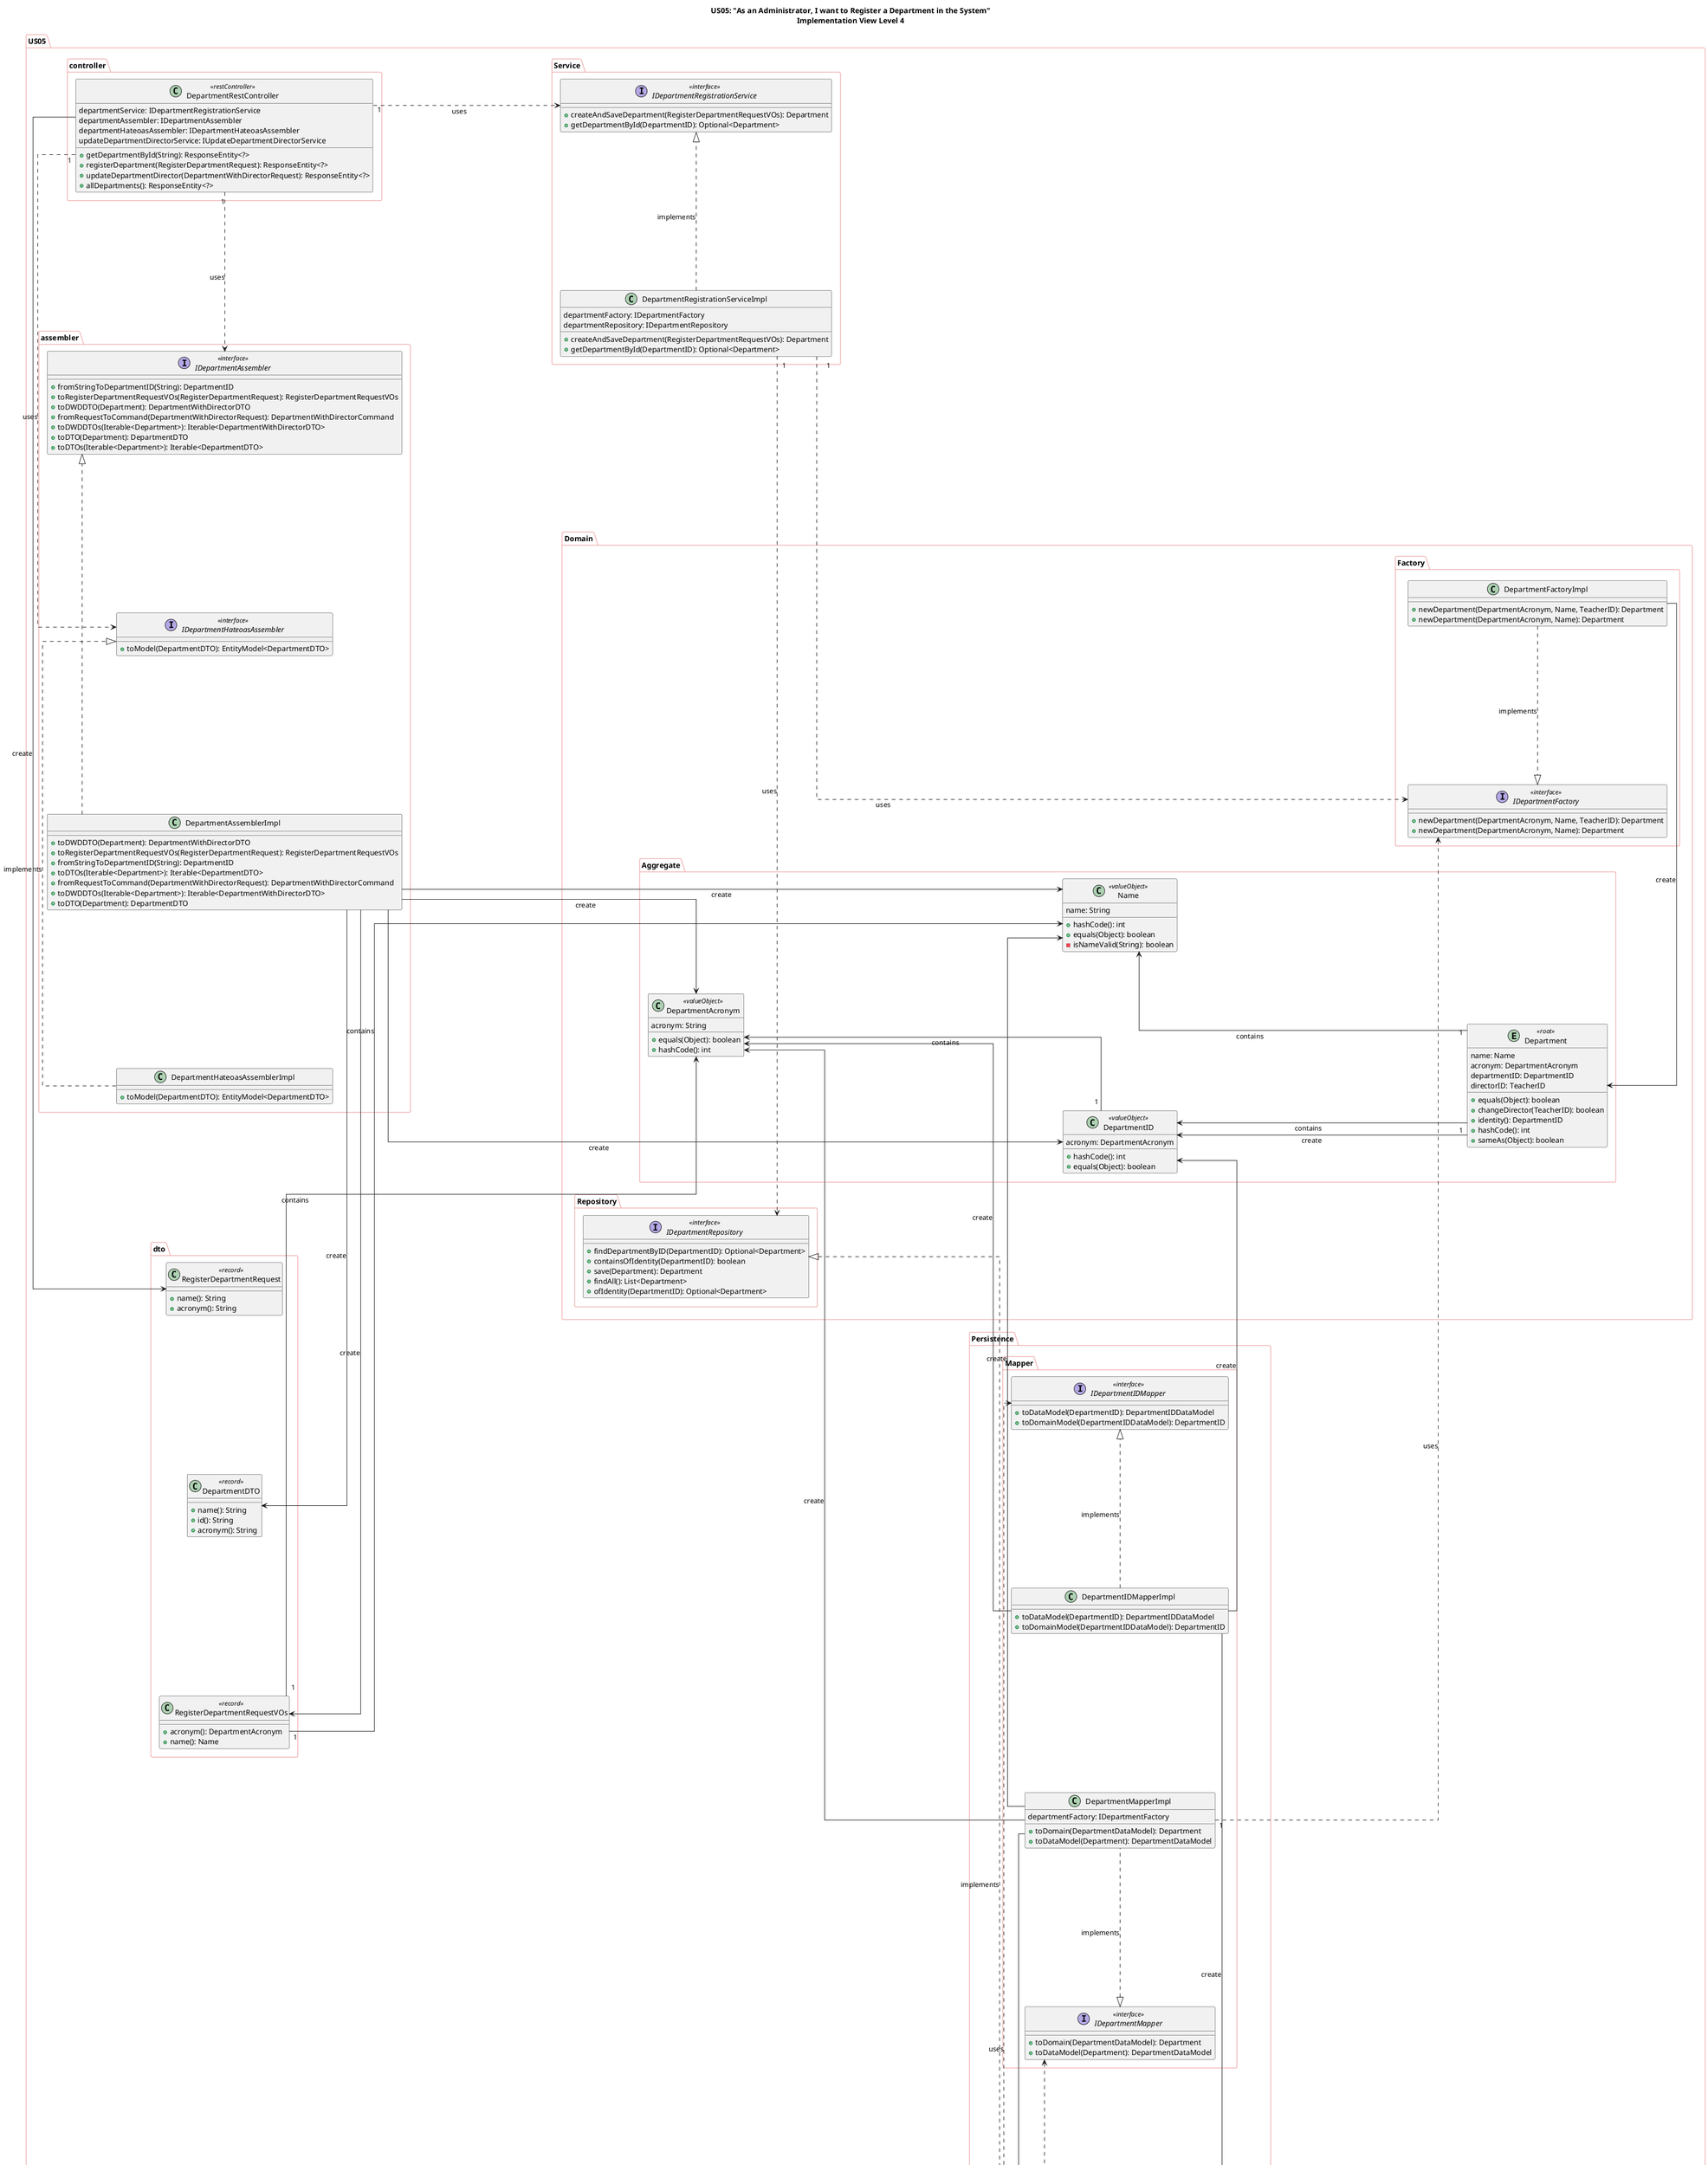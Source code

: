 @startuml
skinparam linetype ortho
skinparam ranksep 300
skinparam nodesep 300
skinparam packageBorderColor #F0B0B0
skinparam arrowThickness 1
left to right direction


title US05: "As an Administrator, I want to Register a Department in the System"\nImplementation View Level 4

package US05 {
'--- Controller ---
package controller {
  class DepartmentRestController <<restController>> {
    departmentService: IDepartmentRegistrationService
    departmentAssembler: IDepartmentAssembler
    departmentHateoasAssembler: IDepartmentHateoasAssembler
    updateDepartmentDirectorService: IUpdateDepartmentDirectorService
    + getDepartmentById(String): ResponseEntity<?>
    + registerDepartment(RegisterDepartmentRequest): ResponseEntity<?>
    + updateDepartmentDirector(DepartmentWithDirectorRequest): ResponseEntity<?>
    + allDepartments(): ResponseEntity<?>
  }
}

'--- Assembler ---
package assembler {
interface IDepartmentAssembler << interface >> {
  + fromStringToDepartmentID(String): DepartmentID
  + toRegisterDepartmentRequestVOs(RegisterDepartmentRequest): RegisterDepartmentRequestVOs
  + toDWDDTO(Department): DepartmentWithDirectorDTO
  + fromRequestToCommand(DepartmentWithDirectorRequest): DepartmentWithDirectorCommand
  + toDWDDTOs(Iterable<Department>): Iterable<DepartmentWithDirectorDTO>
  + toDTO(Department): DepartmentDTO
  + toDTOs(Iterable<Department>): Iterable<DepartmentDTO>
}

class DepartmentAssemblerImpl {
  + toDWDDTO(Department): DepartmentWithDirectorDTO
  + toRegisterDepartmentRequestVOs(RegisterDepartmentRequest): RegisterDepartmentRequestVOs
  + fromStringToDepartmentID(String): DepartmentID
  + toDTOs(Iterable<Department>): Iterable<DepartmentDTO>
  + fromRequestToCommand(DepartmentWithDirectorRequest): DepartmentWithDirectorCommand
  + toDWDDTOs(Iterable<Department>): Iterable<DepartmentWithDirectorDTO>
  + toDTO(Department): DepartmentDTO
}

class DepartmentHateoasAssemblerImpl {
  + toModel(DepartmentDTO): EntityModel<DepartmentDTO>
}
interface IDepartmentHateoasAssembler << interface >> {
  + toModel(DepartmentDTO): EntityModel<DepartmentDTO>
}
}

package dto {
class DepartmentDTO << record >> {
  + name(): String
  + id(): String
  + acronym(): String
}
class RegisterDepartmentRequest << record >> {
  + name(): String
  + acronym(): String
}
class RegisterDepartmentRequestVOs << record >> {
  + acronym(): DepartmentAcronym
  + name(): Name
}

}

'--- Services & Interfaces ---
package Service {
    'skinparam PackageBorderColor White
    interface IDepartmentRegistrationService << interface >> {
      + createAndSaveDepartment(RegisterDepartmentRequestVOs): Department
      + getDepartmentById(DepartmentID): Optional<Department>
    }
    class DepartmentRegistrationServiceImpl {
      departmentFactory: IDepartmentFactory
      departmentRepository: IDepartmentRepository
      + createAndSaveDepartment(RegisterDepartmentRequestVOs): Department
      + getDepartmentById(DepartmentID): Optional<Department>
    }
}

'--- DOMAIN ---
package Domain {

'--- Factories & Interfaces ---
package Factory {
    together{
    interface IDepartmentFactory << interface >> {
      + newDepartment(DepartmentAcronym, Name, TeacherID): Department
      + newDepartment(DepartmentAcronym, Name): Department
    }

    class DepartmentFactoryImpl {
      + newDepartment(DepartmentAcronym, Name, TeacherID): Department
      + newDepartment(DepartmentAcronym, Name): Department
    }
    }
}
'--- Department Aggregate ---
package Aggregate {
entity Department <<root>> {
  + equals(Object): boolean
  + changeDirector(TeacherID): boolean
  + identity(): DepartmentID
  + hashCode(): int
  + sameAs(Object): boolean
   name: Name
   acronym: DepartmentAcronym
   departmentID: DepartmentID
   directorID: TeacherID
}

class DepartmentAcronym << valueObject >> {
  + equals(Object): boolean
  + hashCode(): int
   acronym: String
}
class DepartmentID << valueObject >>{
  + hashCode(): int
  + equals(Object): boolean
   acronym: DepartmentAcronym
}
class Name << valueObject >>{
  + hashCode(): int
  + equals(Object): boolean
  - isNameValid(String): boolean
   name: String
}
}
'--- Repository IREPO---
package Repository {
  interface IDepartmentRepository << interface >> {
    + findDepartmentByID(DepartmentID): Optional<Department>
    + containsOfIdentity(DepartmentID): boolean
    + save(Department): Department
    + findAll(): List<Department>
    + ofIdentity(DepartmentID): Optional<Department>
  }
  }
}
package Persistence {
  '--- Mappers ---
  package Mapper {
    interface IDepartmentIDMapper << interface >> {
      + toDataModel(DepartmentID): DepartmentIDDataModel
      + toDomainModel(DepartmentIDDataModel): DepartmentID
    }
    class DepartmentIDMapperImpl {
      + toDataModel(DepartmentID): DepartmentIDDataModel
      + toDomainModel(DepartmentIDDataModel): DepartmentID
    }

    interface IDepartmentMapper << interface >> {
      + toDomain(DepartmentDataModel): Department
      + toDataModel(Department): DepartmentDataModel
    }
    class DepartmentMapperImpl {
      + toDomain(DepartmentDataModel): Department
      + toDataModel(Department): DepartmentDataModel
       departmentFactory: IDepartmentFactory
    }
  }

    '--- Data Models ---
    package DataModel {
    class DepartmentDataModel <<dataModel>> {
      - id: DepartmentIDDataModel
      - name: String
      - acronym: String
      + equals(Object): boolean
      + hashCode(): int
    }


    class DepartmentIDDataModel <<dataModel>>{
      - departmentID: String
      + equals(Object): boolean
      + hashCode(): int
       departmentID: String
    }
    }
    '--- Repositories ---
package RepositorySpringData {
  interface IDepartmentRepositorySpringData << interface >> {
    + save(DepartmentDataModel): DepartmentDataModel
    + findAll(): List<DepartmentDataModel>
    + existsById(DepartmentIDDataModel): boolean
    + findById(DepartmentIDDataModel): Optional<DepartmentDataModel>
  }
  class DepartmentRepositorySpringDataImpl {
    + save(Department): Department
    + findAll(): List<Department>
    + containsOfIdentity(DepartmentID): boolean
    + findDepartmentByID(DepartmentID): Optional<Department>
    + ofIdentity(DepartmentID): Optional<Department>
    departmentMapper: IDepartmentMapper
    idMapper: IDepartmentIDMapper
    departmentRepositorySpringData: IDepartmentRepositorySpringData
  }
}
}



RegisterDepartmentRequest <-left- DepartmentRestController : "«create»"
DepartmentRestController "1" .right.> IDepartmentAssembler : "uses"
DepartmentRestController "1" .right.> IDepartmentHateoasAssembler : "uses"
DepartmentRestController "1" .right.> IDepartmentRegistrationService : "uses"

DepartmentAssemblerImpl -right-> DepartmentAcronym : "«create»"
DepartmentAssemblerImpl -right-> DepartmentDTO : "«create»"
DepartmentAssemblerImpl -right-> DepartmentID : "«create»"
DepartmentAssemblerImpl .right.|>  IDepartmentAssembler
DepartmentAssemblerImpl -right-> Name : "«create»"
DepartmentAssemblerImpl -right-> RegisterDepartmentRequestVOs : "«create»"

DepartmentHateoasAssemblerImpl .right.|> IDepartmentHateoasAssembler : "implements"

RegisterDepartmentRequestVOs "1" -down-> Name : "contains"
RegisterDepartmentRequestVOs "1" -down-> DepartmentAcronym : "contains"

DepartmentRegistrationServiceImpl "1" .right.> IDepartmentFactory : "uses"
DepartmentRegistrationServiceImpl .right.|>  IDepartmentRegistrationService : "implements"
DepartmentRegistrationServiceImpl "1" .right.> IDepartmentRepository : "uses"

DepartmentFactoryImpl -right-> Department : "«create»"
DepartmentFactoryImpl .right.|> IDepartmentFactory : "implements"

Department -up->  DepartmentID: "«create»"
Department "1" -up-> DepartmentID : "contains"
Department "1" -up-> Name : "contains"
DepartmentID "1" -up-> DepartmentAcronym : "contains"

DepartmentDataModel "1" -right-> DepartmentIDDataModel : "contains"

DepartmentRepositorySpringDataImpl "1" .left.> IDepartmentIDMapper : "uses"
DepartmentRepositorySpringDataImpl "1" .left.> IDepartmentMapper : "uses"
DepartmentRepositorySpringDataImpl .left.|>  IDepartmentRepository: "implements"
DepartmentRepositorySpringDataImpl "1" .left.> IDepartmentRepositorySpringData: "uses"
IDepartmentRepositorySpringData "1" -down-|> JPARepository : "extends"

DepartmentIDMapperImpl -right-> DepartmentAcronym : "«create»"
DepartmentIDMapperImpl -right-> DepartmentID : "«create»"
DepartmentIDMapperImpl -right-> DepartmentIDDataModel : "«create»"
DepartmentIDMapperImpl .right.|> IDepartmentIDMapper : "implements"

DepartmentMapperImpl -left-> DepartmentAcronym : "«create»"
DepartmentMapperImpl -left-> DepartmentDataModel : "«create»"
DepartmentMapperImpl "1" .left.>  IDepartmentFactory : "uses"
DepartmentMapperImpl .left.|> IDepartmentMapper : "implements"
DepartmentMapperImpl -left-> Name : "«create»"

@enduml
